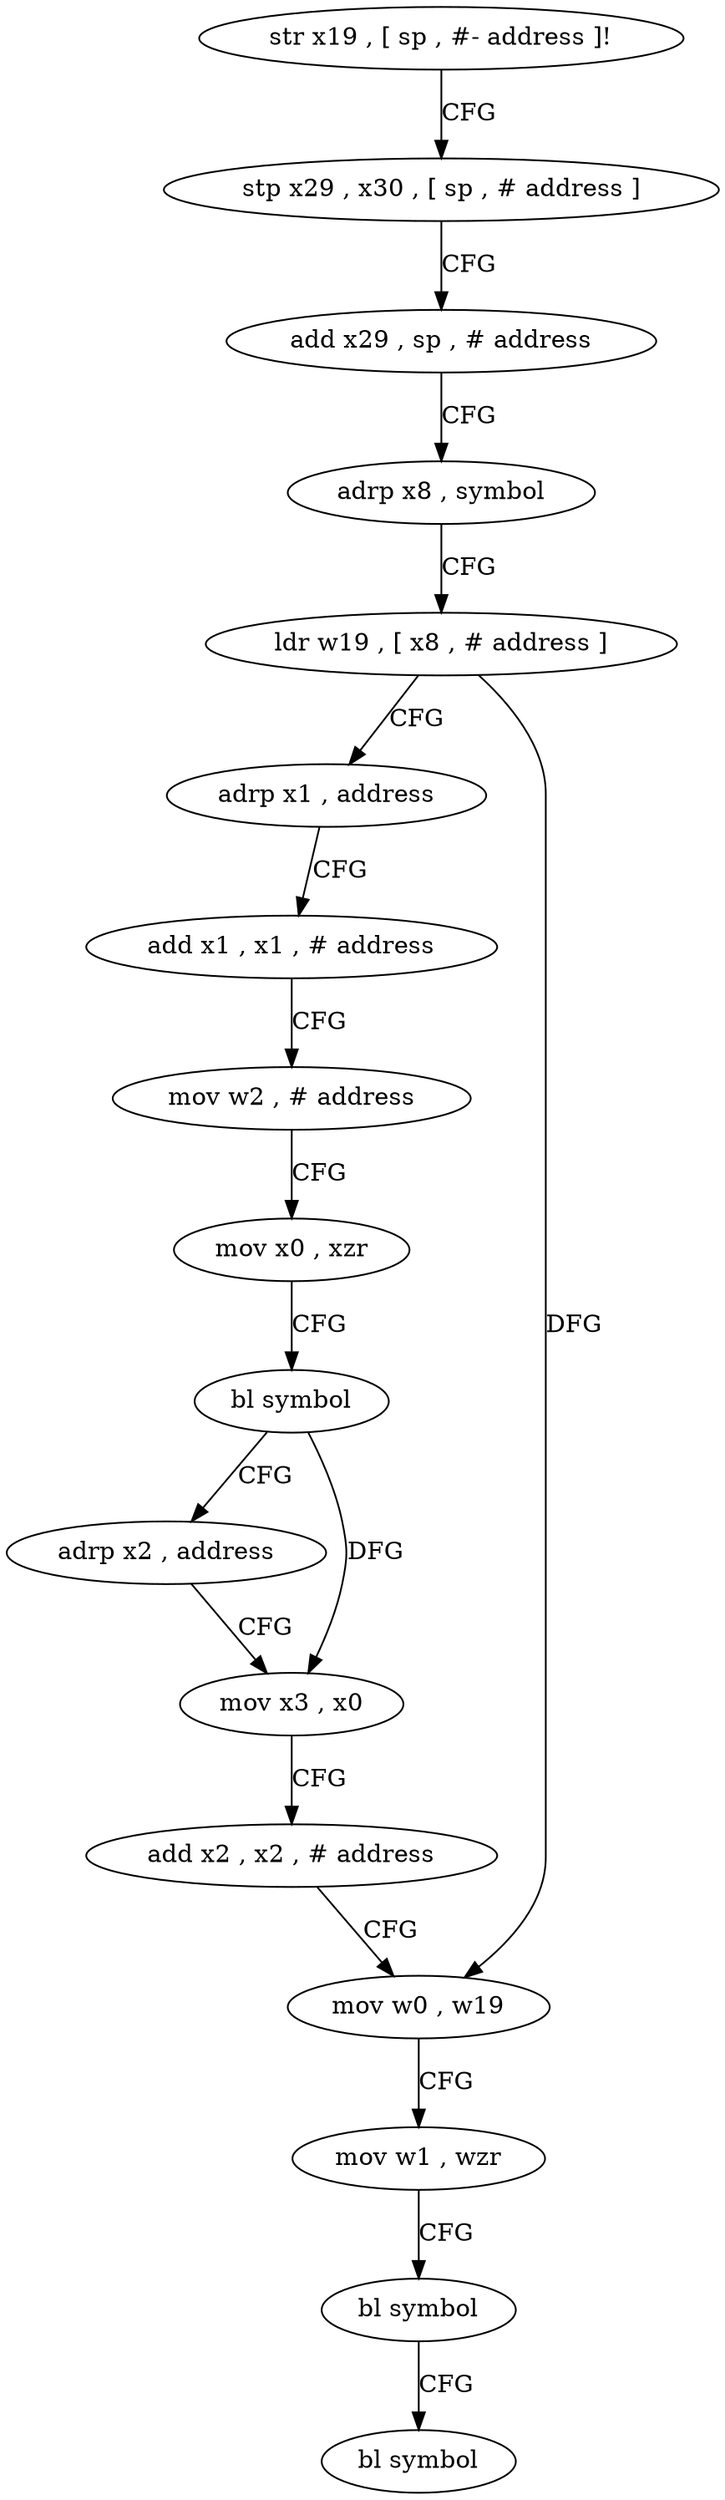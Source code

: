 digraph "func" {
"4218172" [label = "str x19 , [ sp , #- address ]!" ]
"4218176" [label = "stp x29 , x30 , [ sp , # address ]" ]
"4218180" [label = "add x29 , sp , # address" ]
"4218184" [label = "adrp x8 , symbol" ]
"4218188" [label = "ldr w19 , [ x8 , # address ]" ]
"4218192" [label = "adrp x1 , address" ]
"4218196" [label = "add x1 , x1 , # address" ]
"4218200" [label = "mov w2 , # address" ]
"4218204" [label = "mov x0 , xzr" ]
"4218208" [label = "bl symbol" ]
"4218212" [label = "adrp x2 , address" ]
"4218216" [label = "mov x3 , x0" ]
"4218220" [label = "add x2 , x2 , # address" ]
"4218224" [label = "mov w0 , w19" ]
"4218228" [label = "mov w1 , wzr" ]
"4218232" [label = "bl symbol" ]
"4218236" [label = "bl symbol" ]
"4218172" -> "4218176" [ label = "CFG" ]
"4218176" -> "4218180" [ label = "CFG" ]
"4218180" -> "4218184" [ label = "CFG" ]
"4218184" -> "4218188" [ label = "CFG" ]
"4218188" -> "4218192" [ label = "CFG" ]
"4218188" -> "4218224" [ label = "DFG" ]
"4218192" -> "4218196" [ label = "CFG" ]
"4218196" -> "4218200" [ label = "CFG" ]
"4218200" -> "4218204" [ label = "CFG" ]
"4218204" -> "4218208" [ label = "CFG" ]
"4218208" -> "4218212" [ label = "CFG" ]
"4218208" -> "4218216" [ label = "DFG" ]
"4218212" -> "4218216" [ label = "CFG" ]
"4218216" -> "4218220" [ label = "CFG" ]
"4218220" -> "4218224" [ label = "CFG" ]
"4218224" -> "4218228" [ label = "CFG" ]
"4218228" -> "4218232" [ label = "CFG" ]
"4218232" -> "4218236" [ label = "CFG" ]
}
